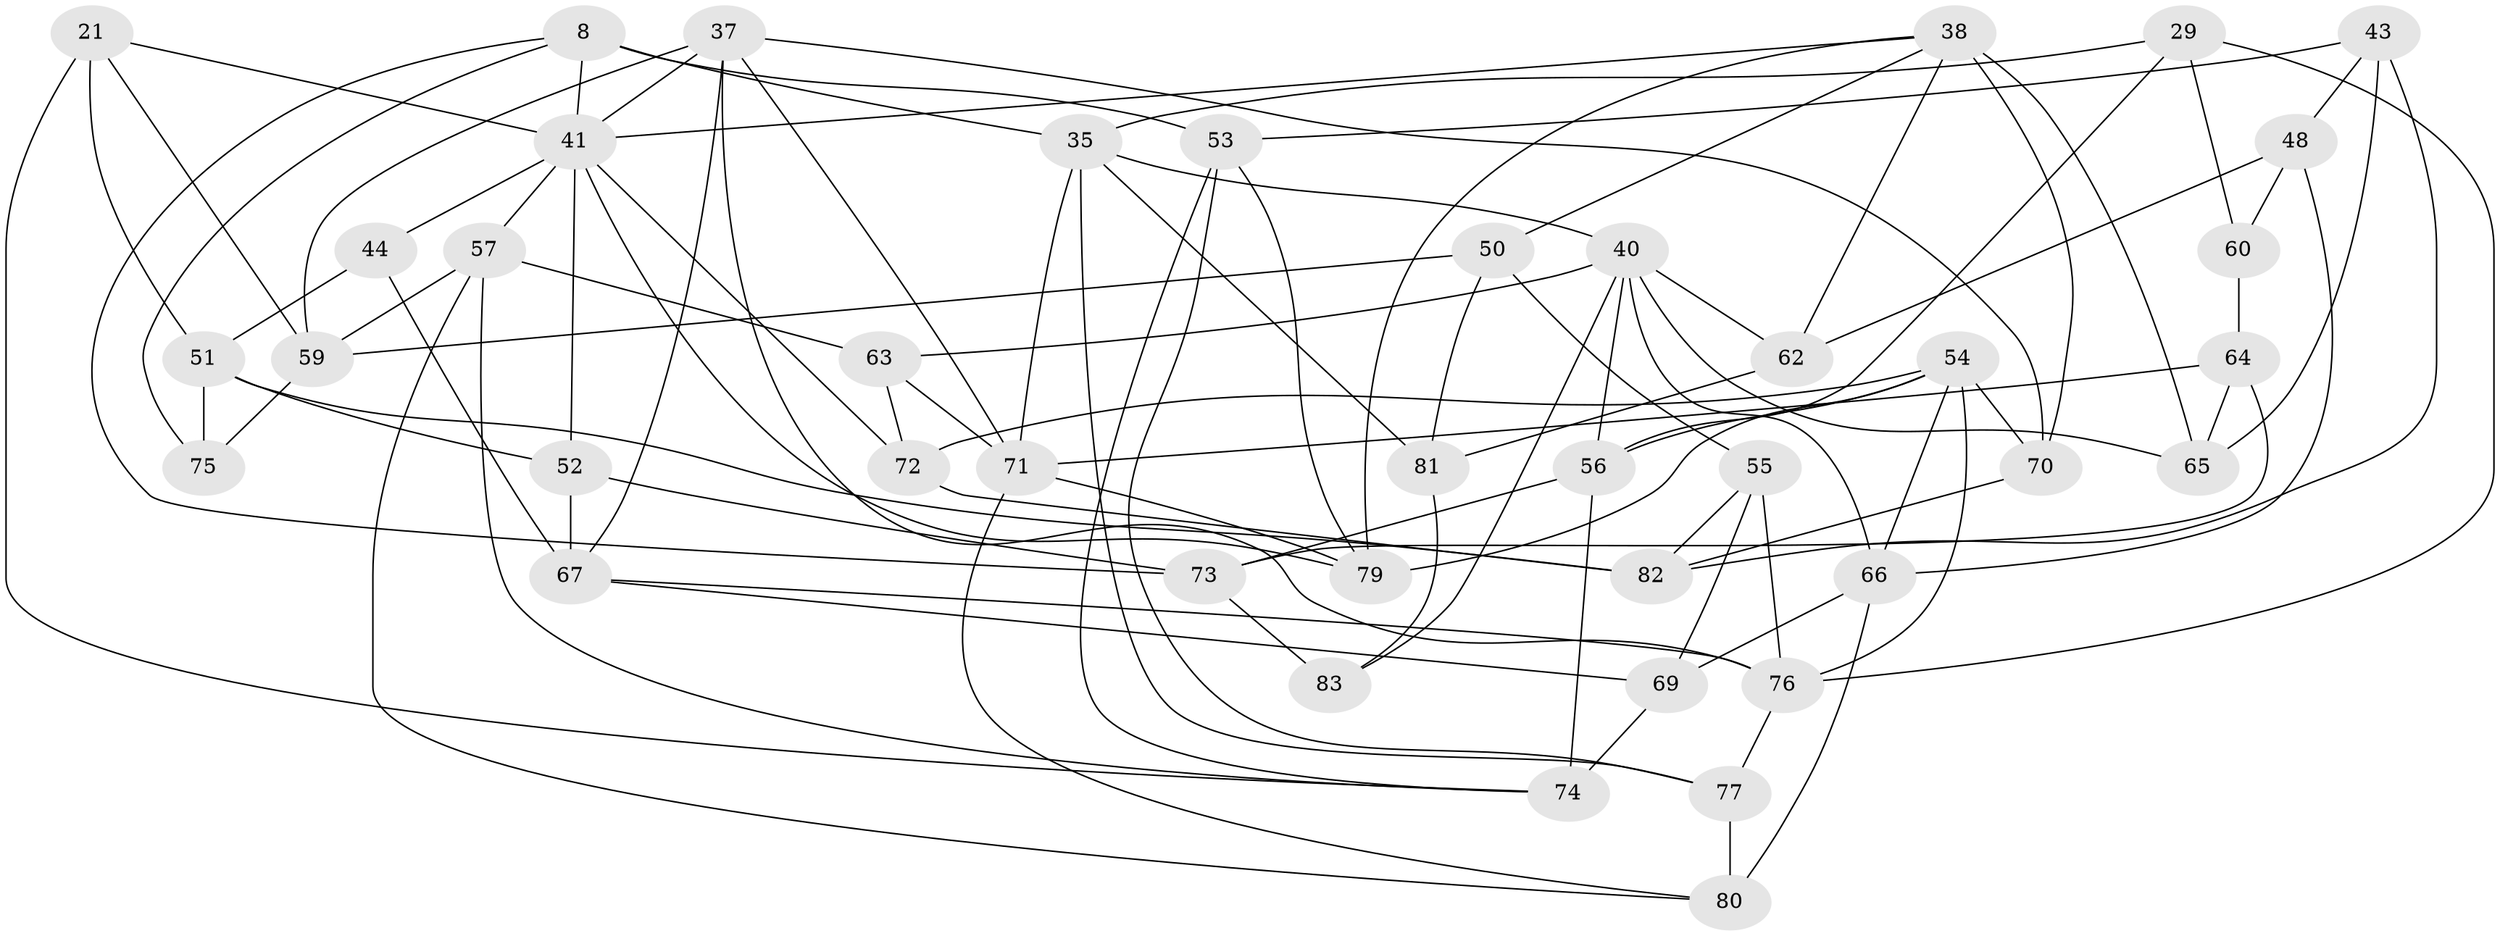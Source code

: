 // original degree distribution, {4: 1.0}
// Generated by graph-tools (version 1.1) at 2025/02/03/04/25 22:02:51]
// undirected, 41 vertices, 96 edges
graph export_dot {
graph [start="1"]
  node [color=gray90,style=filled];
  8 [super="+1"];
  21;
  29;
  35 [super="+26"];
  37 [super="+34"];
  38 [super="+22"];
  40 [super="+2+33"];
  41 [super="+9+16"];
  43 [super="+12"];
  44;
  48;
  50;
  51 [super="+42"];
  52;
  53 [super="+28"];
  54 [super="+18+24"];
  55;
  56 [super="+45"];
  57 [super="+39"];
  59 [super="+47"];
  60;
  62 [super="+25"];
  63;
  64 [super="+14"];
  65 [super="+15"];
  66 [super="+49"];
  67 [super="+27"];
  69 [super="+17+36"];
  70 [super="+46"];
  71 [super="+19"];
  72;
  73 [super="+68"];
  74 [super="+31+20"];
  75;
  76 [super="+10+23"];
  77 [super="+61"];
  79 [super="+78"];
  80 [super="+32"];
  81 [super="+58"];
  82 [super="+11"];
  83;
  8 -- 75;
  8 -- 73;
  8 -- 53 [weight=2];
  8 -- 35;
  8 -- 41;
  21 -- 74;
  21 -- 51;
  21 -- 41;
  21 -- 59;
  29 -- 76;
  29 -- 60;
  29 -- 35;
  29 -- 56;
  35 -- 77;
  35 -- 40;
  35 -- 81 [weight=2];
  35 -- 71 [weight=2];
  37 -- 67;
  37 -- 41 [weight=2];
  37 -- 71;
  37 -- 70 [weight=2];
  37 -- 59;
  37 -- 76;
  38 -- 50;
  38 -- 70;
  38 -- 41;
  38 -- 62;
  38 -- 65;
  38 -- 79;
  40 -- 56;
  40 -- 83;
  40 -- 62 [weight=2];
  40 -- 65;
  40 -- 63;
  40 -- 66;
  41 -- 72;
  41 -- 52;
  41 -- 44;
  41 -- 79;
  41 -- 57 [weight=3];
  43 -- 53;
  43 -- 82 [weight=2];
  43 -- 65 [weight=2];
  43 -- 48;
  44 -- 51;
  44 -- 67 [weight=2];
  48 -- 60;
  48 -- 62;
  48 -- 66;
  50 -- 55;
  50 -- 81;
  50 -- 59;
  51 -- 75 [weight=2];
  51 -- 82;
  51 -- 52;
  52 -- 67;
  52 -- 73;
  53 -- 74;
  53 -- 77;
  53 -- 79;
  54 -- 76 [weight=2];
  54 -- 66;
  54 -- 56;
  54 -- 70 [weight=2];
  54 -- 79;
  54 -- 72;
  55 -- 82;
  55 -- 69;
  55 -- 76;
  56 -- 74 [weight=2];
  56 -- 73;
  57 -- 74;
  57 -- 80;
  57 -- 59 [weight=2];
  57 -- 63;
  59 -- 75;
  60 -- 64 [weight=2];
  62 -- 81 [weight=2];
  63 -- 71;
  63 -- 72;
  64 -- 73;
  64 -- 65 [weight=2];
  64 -- 71;
  66 -- 80 [weight=2];
  66 -- 69 [weight=3];
  67 -- 69;
  67 -- 76;
  69 -- 74 [weight=3];
  70 -- 82;
  71 -- 80;
  71 -- 79 [weight=2];
  72 -- 82;
  73 -- 83 [weight=2];
  76 -- 77 [weight=2];
  77 -- 80 [weight=2];
  81 -- 83;
}
